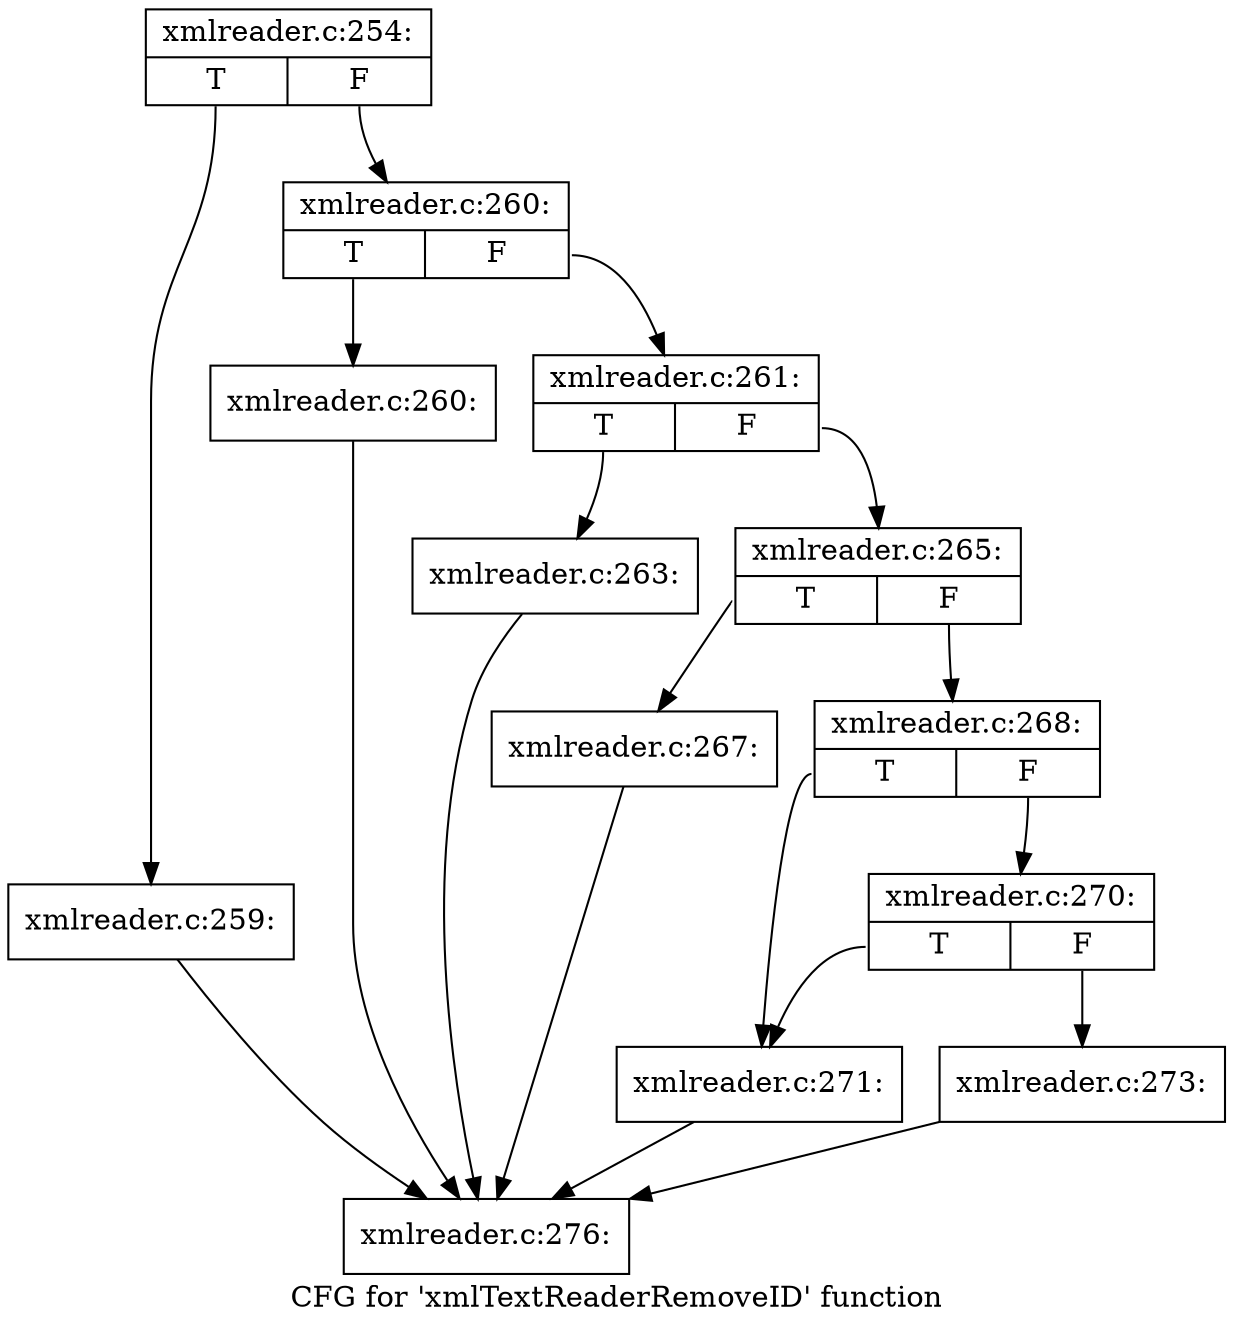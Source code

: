 digraph "CFG for 'xmlTextReaderRemoveID' function" {
	label="CFG for 'xmlTextReaderRemoveID' function";

	Node0x496d320 [shape=record,label="{xmlreader.c:254:|{<s0>T|<s1>F}}"];
	Node0x496d320:s0 -> Node0x4976ed0;
	Node0x496d320:s1 -> Node0x4976f20;
	Node0x4976ed0 [shape=record,label="{xmlreader.c:259:}"];
	Node0x4976ed0 -> Node0x496d880;
	Node0x4976f20 [shape=record,label="{xmlreader.c:260:|{<s0>T|<s1>F}}"];
	Node0x4976f20:s0 -> Node0x4977360;
	Node0x4976f20:s1 -> Node0x49773b0;
	Node0x4977360 [shape=record,label="{xmlreader.c:260:}"];
	Node0x4977360 -> Node0x496d880;
	Node0x49773b0 [shape=record,label="{xmlreader.c:261:|{<s0>T|<s1>F}}"];
	Node0x49773b0:s0 -> Node0x49781b0;
	Node0x49773b0:s1 -> Node0x4978200;
	Node0x49781b0 [shape=record,label="{xmlreader.c:263:}"];
	Node0x49781b0 -> Node0x496d880;
	Node0x4978200 [shape=record,label="{xmlreader.c:265:|{<s0>T|<s1>F}}"];
	Node0x4978200:s0 -> Node0x4978b40;
	Node0x4978200:s1 -> Node0x4978b90;
	Node0x4978b40 [shape=record,label="{xmlreader.c:267:}"];
	Node0x4978b40 -> Node0x496d880;
	Node0x4978b90 [shape=record,label="{xmlreader.c:268:|{<s0>T|<s1>F}}"];
	Node0x4978b90:s0 -> Node0x49798e0;
	Node0x4978b90:s1 -> Node0x4979bc0;
	Node0x4979bc0 [shape=record,label="{xmlreader.c:270:|{<s0>T|<s1>F}}"];
	Node0x4979bc0:s0 -> Node0x49798e0;
	Node0x4979bc0:s1 -> Node0x4979c10;
	Node0x49798e0 [shape=record,label="{xmlreader.c:271:}"];
	Node0x49798e0 -> Node0x496d880;
	Node0x4979c10 [shape=record,label="{xmlreader.c:273:}"];
	Node0x4979c10 -> Node0x496d880;
	Node0x496d880 [shape=record,label="{xmlreader.c:276:}"];
}
